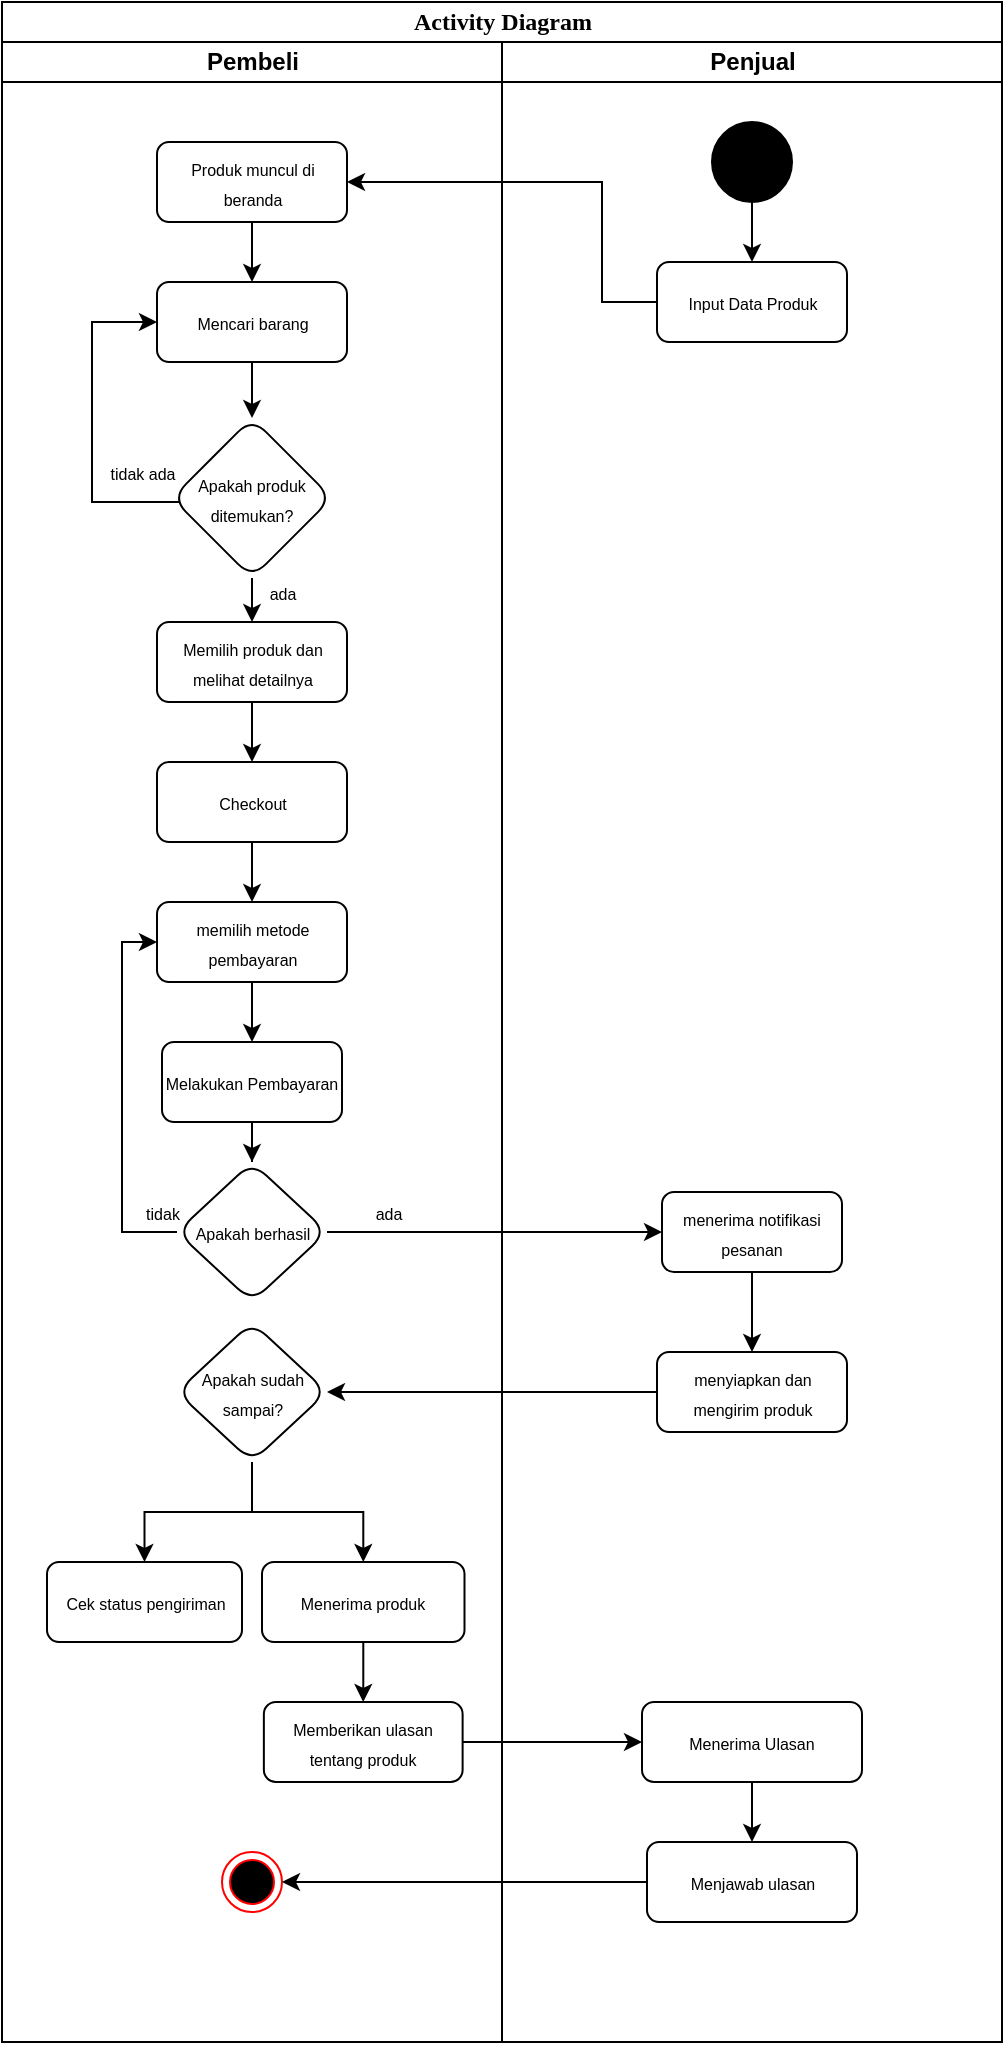 <mxfile version="26.0.15">
  <diagram name="Page-1" id="0783ab3e-0a74-02c8-0abd-f7b4e66b4bec">
    <mxGraphModel dx="2068" dy="984" grid="1" gridSize="10" guides="1" tooltips="1" connect="1" arrows="1" fold="1" page="1" pageScale="1" pageWidth="850" pageHeight="1100" background="none" math="0" shadow="0">
      <root>
        <mxCell id="0" />
        <mxCell id="1" parent="0" />
        <mxCell id="1c1d494c118603dd-1" value="Activity Diagram" style="swimlane;html=1;childLayout=stackLayout;startSize=20;rounded=0;shadow=0;comic=0;labelBackgroundColor=none;strokeWidth=1;fontFamily=Verdana;fontSize=12;align=center;" parent="1" vertex="1">
          <mxGeometry x="40" y="20" width="500" height="1020" as="geometry" />
        </mxCell>
        <mxCell id="j9S7m9VbnJjn6Bd4xAih-59" value="" style="edgeStyle=orthogonalEdgeStyle;rounded=0;orthogonalLoop=1;jettySize=auto;html=1;" edge="1" parent="1c1d494c118603dd-1" source="j9S7m9VbnJjn6Bd4xAih-56" target="j9S7m9VbnJjn6Bd4xAih-58">
          <mxGeometry relative="1" as="geometry" />
        </mxCell>
        <mxCell id="j9S7m9VbnJjn6Bd4xAih-69" value="" style="edgeStyle=orthogonalEdgeStyle;rounded=0;orthogonalLoop=1;jettySize=auto;html=1;" edge="1" parent="1c1d494c118603dd-1" source="j9S7m9VbnJjn6Bd4xAih-64" target="j9S7m9VbnJjn6Bd4xAih-68">
          <mxGeometry relative="1" as="geometry" />
        </mxCell>
        <mxCell id="1c1d494c118603dd-2" value="Pembeli" style="swimlane;html=1;startSize=20;" parent="1c1d494c118603dd-1" vertex="1">
          <mxGeometry y="20" width="250" height="1000" as="geometry" />
        </mxCell>
        <mxCell id="j9S7m9VbnJjn6Bd4xAih-37" value="" style="edgeStyle=orthogonalEdgeStyle;rounded=0;orthogonalLoop=1;jettySize=auto;html=1;" edge="1" parent="1c1d494c118603dd-2" source="j9S7m9VbnJjn6Bd4xAih-34" target="j9S7m9VbnJjn6Bd4xAih-36">
          <mxGeometry relative="1" as="geometry" />
        </mxCell>
        <mxCell id="j9S7m9VbnJjn6Bd4xAih-34" value="&lt;font style=&quot;font-size: 8px;&quot;&gt;Mencari barang&lt;/font&gt;" style="rounded=1;whiteSpace=wrap;html=1;" vertex="1" parent="1c1d494c118603dd-2">
          <mxGeometry x="77.5" y="120" width="95" height="40" as="geometry" />
        </mxCell>
        <mxCell id="j9S7m9VbnJjn6Bd4xAih-41" value="" style="edgeStyle=orthogonalEdgeStyle;rounded=0;orthogonalLoop=1;jettySize=auto;html=1;" edge="1" parent="1c1d494c118603dd-2" source="j9S7m9VbnJjn6Bd4xAih-36" target="j9S7m9VbnJjn6Bd4xAih-40">
          <mxGeometry relative="1" as="geometry" />
        </mxCell>
        <mxCell id="j9S7m9VbnJjn6Bd4xAih-43" value="" style="edgeStyle=orthogonalEdgeStyle;rounded=0;orthogonalLoop=1;jettySize=auto;html=1;entryX=0;entryY=0.5;entryDx=0;entryDy=0;exitX=0.049;exitY=0.507;exitDx=0;exitDy=0;exitPerimeter=0;" edge="1" parent="1c1d494c118603dd-2" source="j9S7m9VbnJjn6Bd4xAih-36" target="j9S7m9VbnJjn6Bd4xAih-34">
          <mxGeometry relative="1" as="geometry">
            <mxPoint x="76.848" y="266.838" as="sourcePoint" />
            <mxPoint x="40" y="179.99" as="targetPoint" />
            <Array as="points">
              <mxPoint x="89" y="230" />
              <mxPoint x="45" y="230" />
              <mxPoint x="45" y="140" />
            </Array>
          </mxGeometry>
        </mxCell>
        <mxCell id="j9S7m9VbnJjn6Bd4xAih-36" value="&lt;font style=&quot;font-size: 8px;&quot;&gt;Apakah produk ditemukan?&lt;/font&gt;" style="rhombus;whiteSpace=wrap;html=1;rounded=1;" vertex="1" parent="1c1d494c118603dd-2">
          <mxGeometry x="85" y="188" width="80" height="80" as="geometry" />
        </mxCell>
        <mxCell id="j9S7m9VbnJjn6Bd4xAih-49" value="" style="edgeStyle=orthogonalEdgeStyle;rounded=0;orthogonalLoop=1;jettySize=auto;html=1;entryX=0.5;entryY=0;entryDx=0;entryDy=0;" edge="1" parent="1c1d494c118603dd-2" source="j9S7m9VbnJjn6Bd4xAih-40" target="j9S7m9VbnJjn6Bd4xAih-50">
          <mxGeometry relative="1" as="geometry">
            <mxPoint x="125" y="370" as="targetPoint" />
          </mxGeometry>
        </mxCell>
        <mxCell id="j9S7m9VbnJjn6Bd4xAih-40" value="&lt;font style=&quot;font-size: 8px;&quot;&gt;&lt;span data-end=&quot;394&quot; data-start=&quot;354&quot;&gt;Memilih produk dan melihat detailnya&lt;/span&gt;&lt;/font&gt;" style="whiteSpace=wrap;html=1;rounded=1;" vertex="1" parent="1c1d494c118603dd-2">
          <mxGeometry x="77.5" y="290" width="95" height="40" as="geometry" />
        </mxCell>
        <mxCell id="j9S7m9VbnJjn6Bd4xAih-46" value="&lt;font style=&quot;font-size: 8px;&quot;&gt;tidak ada&lt;/font&gt;" style="text;html=1;align=center;verticalAlign=middle;resizable=0;points=[];autosize=1;strokeColor=none;fillColor=none;" vertex="1" parent="1c1d494c118603dd-2">
          <mxGeometry x="40" y="200" width="60" height="30" as="geometry" />
        </mxCell>
        <mxCell id="j9S7m9VbnJjn6Bd4xAih-47" value="&lt;font style=&quot;font-size: 8px;&quot;&gt;ada&lt;/font&gt;" style="text;html=1;align=center;verticalAlign=middle;resizable=0;points=[];autosize=1;strokeColor=none;fillColor=none;" vertex="1" parent="1c1d494c118603dd-2">
          <mxGeometry x="120" y="260" width="40" height="30" as="geometry" />
        </mxCell>
        <mxCell id="j9S7m9VbnJjn6Bd4xAih-53" value="" style="edgeStyle=orthogonalEdgeStyle;rounded=0;orthogonalLoop=1;jettySize=auto;html=1;" edge="1" parent="1c1d494c118603dd-2" source="j9S7m9VbnJjn6Bd4xAih-50" target="j9S7m9VbnJjn6Bd4xAih-52">
          <mxGeometry relative="1" as="geometry" />
        </mxCell>
        <mxCell id="j9S7m9VbnJjn6Bd4xAih-50" value="&lt;font style=&quot;font-size: 8px;&quot;&gt;Checkout&lt;/font&gt;" style="whiteSpace=wrap;html=1;rounded=1;" vertex="1" parent="1c1d494c118603dd-2">
          <mxGeometry x="77.5" y="360" width="95" height="40" as="geometry" />
        </mxCell>
        <mxCell id="j9S7m9VbnJjn6Bd4xAih-55" value="" style="edgeStyle=orthogonalEdgeStyle;rounded=0;orthogonalLoop=1;jettySize=auto;html=1;" edge="1" parent="1c1d494c118603dd-2" source="j9S7m9VbnJjn6Bd4xAih-52" target="j9S7m9VbnJjn6Bd4xAih-54">
          <mxGeometry relative="1" as="geometry" />
        </mxCell>
        <mxCell id="j9S7m9VbnJjn6Bd4xAih-52" value="&lt;font style=&quot;font-size: 8px;&quot;&gt;memilih metode pembayaran&lt;/font&gt;" style="rounded=1;whiteSpace=wrap;html=1;" vertex="1" parent="1c1d494c118603dd-2">
          <mxGeometry x="77.5" y="430" width="95" height="40" as="geometry" />
        </mxCell>
        <mxCell id="j9S7m9VbnJjn6Bd4xAih-57" value="" style="edgeStyle=orthogonalEdgeStyle;rounded=0;orthogonalLoop=1;jettySize=auto;html=1;" edge="1" parent="1c1d494c118603dd-2" source="j9S7m9VbnJjn6Bd4xAih-54" target="j9S7m9VbnJjn6Bd4xAih-56">
          <mxGeometry relative="1" as="geometry" />
        </mxCell>
        <mxCell id="j9S7m9VbnJjn6Bd4xAih-54" value="&lt;font style=&quot;font-size: 8px;&quot;&gt;Melakukan Pembayaran&lt;/font&gt;" style="whiteSpace=wrap;html=1;rounded=1;" vertex="1" parent="1c1d494c118603dd-2">
          <mxGeometry x="80" y="500" width="90" height="40" as="geometry" />
        </mxCell>
        <mxCell id="j9S7m9VbnJjn6Bd4xAih-61" value="" style="edgeStyle=orthogonalEdgeStyle;rounded=0;orthogonalLoop=1;jettySize=auto;html=1;entryX=0;entryY=0.5;entryDx=0;entryDy=0;" edge="1" parent="1c1d494c118603dd-2" source="j9S7m9VbnJjn6Bd4xAih-56" target="j9S7m9VbnJjn6Bd4xAih-52">
          <mxGeometry relative="1" as="geometry">
            <mxPoint x="80" y="530" as="targetPoint" />
            <Array as="points">
              <mxPoint x="60" y="595" />
              <mxPoint x="60" y="450" />
            </Array>
          </mxGeometry>
        </mxCell>
        <mxCell id="j9S7m9VbnJjn6Bd4xAih-56" value="&lt;font style=&quot;font-size: 8px;&quot;&gt;Apakah berhasil&lt;/font&gt;" style="rhombus;whiteSpace=wrap;html=1;rounded=1;" vertex="1" parent="1c1d494c118603dd-2">
          <mxGeometry x="87.5" y="560" width="75" height="70" as="geometry" />
        </mxCell>
        <mxCell id="j9S7m9VbnJjn6Bd4xAih-63" value="&lt;font style=&quot;font-size: 8px;&quot;&gt;ada&lt;/font&gt;" style="text;html=1;align=center;verticalAlign=middle;resizable=0;points=[];autosize=1;strokeColor=none;fillColor=none;" vertex="1" parent="1c1d494c118603dd-2">
          <mxGeometry x="172.5" y="570" width="40" height="30" as="geometry" />
        </mxCell>
        <mxCell id="j9S7m9VbnJjn6Bd4xAih-71" value="" style="edgeStyle=orthogonalEdgeStyle;rounded=0;orthogonalLoop=1;jettySize=auto;html=1;" edge="1" parent="1c1d494c118603dd-2" source="j9S7m9VbnJjn6Bd4xAih-68" target="j9S7m9VbnJjn6Bd4xAih-70">
          <mxGeometry relative="1" as="geometry" />
        </mxCell>
        <mxCell id="j9S7m9VbnJjn6Bd4xAih-73" value="" style="edgeStyle=orthogonalEdgeStyle;rounded=0;orthogonalLoop=1;jettySize=auto;html=1;" edge="1" parent="1c1d494c118603dd-2" source="j9S7m9VbnJjn6Bd4xAih-68" target="j9S7m9VbnJjn6Bd4xAih-72">
          <mxGeometry relative="1" as="geometry" />
        </mxCell>
        <mxCell id="j9S7m9VbnJjn6Bd4xAih-68" value="&lt;font style=&quot;font-size: 8px;&quot;&gt;Apakah sudah sampai?&lt;/font&gt;" style="rhombus;whiteSpace=wrap;html=1;rounded=1;" vertex="1" parent="1c1d494c118603dd-2">
          <mxGeometry x="87.5" y="640" width="75" height="70" as="geometry" />
        </mxCell>
        <mxCell id="j9S7m9VbnJjn6Bd4xAih-70" value="&lt;font style=&quot;font-size: 8px;&quot;&gt;Cek status pengiriman&lt;/font&gt;" style="whiteSpace=wrap;html=1;rounded=1;" vertex="1" parent="1c1d494c118603dd-2">
          <mxGeometry x="22.5" y="760" width="97.5" height="40" as="geometry" />
        </mxCell>
        <mxCell id="j9S7m9VbnJjn6Bd4xAih-82" value="" style="edgeStyle=orthogonalEdgeStyle;rounded=0;orthogonalLoop=1;jettySize=auto;html=1;" edge="1" parent="1c1d494c118603dd-2" source="j9S7m9VbnJjn6Bd4xAih-72" target="j9S7m9VbnJjn6Bd4xAih-81">
          <mxGeometry relative="1" as="geometry" />
        </mxCell>
        <mxCell id="j9S7m9VbnJjn6Bd4xAih-72" value="&lt;font style=&quot;font-size: 8px;&quot;&gt;Menerima produk&lt;/font&gt;" style="whiteSpace=wrap;html=1;rounded=1;" vertex="1" parent="1c1d494c118603dd-2">
          <mxGeometry x="130" y="760" width="101.25" height="40" as="geometry" />
        </mxCell>
        <mxCell id="j9S7m9VbnJjn6Bd4xAih-78" value="" style="edgeStyle=orthogonalEdgeStyle;rounded=0;orthogonalLoop=1;jettySize=auto;html=1;" edge="1" parent="1c1d494c118603dd-2" source="j9S7m9VbnJjn6Bd4xAih-76">
          <mxGeometry relative="1" as="geometry">
            <mxPoint x="125" y="120" as="targetPoint" />
          </mxGeometry>
        </mxCell>
        <mxCell id="j9S7m9VbnJjn6Bd4xAih-76" value="&lt;font style=&quot;font-size: 8px;&quot;&gt;Produk muncul di beranda&lt;/font&gt;" style="whiteSpace=wrap;html=1;rounded=1;" vertex="1" parent="1c1d494c118603dd-2">
          <mxGeometry x="77.5" y="50" width="95" height="40" as="geometry" />
        </mxCell>
        <mxCell id="j9S7m9VbnJjn6Bd4xAih-62" value="&lt;font style=&quot;font-size: 8px;&quot;&gt;tidak&lt;/font&gt;" style="text;html=1;align=center;verticalAlign=middle;resizable=0;points=[];autosize=1;strokeColor=none;fillColor=none;" vertex="1" parent="1c1d494c118603dd-2">
          <mxGeometry x="60" y="570" width="40" height="30" as="geometry" />
        </mxCell>
        <mxCell id="j9S7m9VbnJjn6Bd4xAih-81" value="&lt;font style=&quot;font-size: 8px;&quot;&gt;Memberikan ulasan tentang produk&lt;/font&gt;" style="whiteSpace=wrap;html=1;rounded=1;" vertex="1" parent="1c1d494c118603dd-2">
          <mxGeometry x="130.93" y="830" width="99.38" height="40" as="geometry" />
        </mxCell>
        <mxCell id="j9S7m9VbnJjn6Bd4xAih-89" value="" style="ellipse;html=1;shape=endState;fillColor=#000000;strokeColor=#ff0000;" vertex="1" parent="1c1d494c118603dd-2">
          <mxGeometry x="110" y="905" width="30" height="30" as="geometry" />
        </mxCell>
        <mxCell id="1c1d494c118603dd-3" value="Penjual" style="swimlane;html=1;startSize=20;" parent="1c1d494c118603dd-1" vertex="1">
          <mxGeometry x="250" y="20" width="250" height="1000" as="geometry" />
        </mxCell>
        <mxCell id="j9S7m9VbnJjn6Bd4xAih-65" value="" style="edgeStyle=orthogonalEdgeStyle;rounded=0;orthogonalLoop=1;jettySize=auto;html=1;" edge="1" parent="1c1d494c118603dd-3" source="j9S7m9VbnJjn6Bd4xAih-58" target="j9S7m9VbnJjn6Bd4xAih-64">
          <mxGeometry relative="1" as="geometry" />
        </mxCell>
        <mxCell id="j9S7m9VbnJjn6Bd4xAih-58" value="&lt;font style=&quot;font-size: 8px;&quot;&gt;menerima notifikasi pesanan&lt;/font&gt;" style="whiteSpace=wrap;html=1;rounded=1;" vertex="1" parent="1c1d494c118603dd-3">
          <mxGeometry x="80" y="575" width="90" height="40" as="geometry" />
        </mxCell>
        <mxCell id="j9S7m9VbnJjn6Bd4xAih-64" value="&lt;font style=&quot;font-size: 8px;&quot;&gt;menyiapkan dan mengirim produk&lt;/font&gt;" style="whiteSpace=wrap;html=1;rounded=1;" vertex="1" parent="1c1d494c118603dd-3">
          <mxGeometry x="77.5" y="655" width="95" height="40" as="geometry" />
        </mxCell>
        <mxCell id="j9S7m9VbnJjn6Bd4xAih-75" value="" style="edgeStyle=orthogonalEdgeStyle;rounded=0;orthogonalLoop=1;jettySize=auto;html=1;" edge="1" parent="1c1d494c118603dd-3" source="j9S7m9VbnJjn6Bd4xAih-31" target="j9S7m9VbnJjn6Bd4xAih-74">
          <mxGeometry relative="1" as="geometry" />
        </mxCell>
        <mxCell id="j9S7m9VbnJjn6Bd4xAih-31" value="" style="ellipse;whiteSpace=wrap;html=1;rounded=0;shadow=0;comic=0;labelBackgroundColor=none;strokeWidth=1;fillColor=#000000;fontFamily=Verdana;fontSize=12;align=center;" vertex="1" parent="1c1d494c118603dd-3">
          <mxGeometry x="105" y="40" width="40" height="40" as="geometry" />
        </mxCell>
        <mxCell id="j9S7m9VbnJjn6Bd4xAih-74" value="&lt;font style=&quot;font-size: 8px;&quot;&gt;Input Data Produk&lt;/font&gt;" style="rounded=1;whiteSpace=wrap;html=1;" vertex="1" parent="1c1d494c118603dd-3">
          <mxGeometry x="77.5" y="110" width="95" height="40" as="geometry" />
        </mxCell>
        <mxCell id="j9S7m9VbnJjn6Bd4xAih-86" value="" style="edgeStyle=orthogonalEdgeStyle;rounded=0;orthogonalLoop=1;jettySize=auto;html=1;" edge="1" parent="1c1d494c118603dd-3" source="j9S7m9VbnJjn6Bd4xAih-83" target="j9S7m9VbnJjn6Bd4xAih-85">
          <mxGeometry relative="1" as="geometry" />
        </mxCell>
        <mxCell id="j9S7m9VbnJjn6Bd4xAih-83" value="&lt;font style=&quot;font-size: 8px;&quot;&gt;Menerima Ulasan&lt;/font&gt;" style="whiteSpace=wrap;html=1;rounded=1;" vertex="1" parent="1c1d494c118603dd-3">
          <mxGeometry x="70" y="830" width="110" height="40" as="geometry" />
        </mxCell>
        <mxCell id="j9S7m9VbnJjn6Bd4xAih-85" value="&lt;font style=&quot;font-size: 8px;&quot;&gt;Menjawab ulasan&lt;/font&gt;" style="whiteSpace=wrap;html=1;rounded=1;" vertex="1" parent="1c1d494c118603dd-3">
          <mxGeometry x="72.5" y="900" width="105" height="40" as="geometry" />
        </mxCell>
        <mxCell id="j9S7m9VbnJjn6Bd4xAih-77" value="" style="edgeStyle=orthogonalEdgeStyle;rounded=0;orthogonalLoop=1;jettySize=auto;html=1;" edge="1" parent="1c1d494c118603dd-1" source="j9S7m9VbnJjn6Bd4xAih-74" target="j9S7m9VbnJjn6Bd4xAih-76">
          <mxGeometry relative="1" as="geometry">
            <Array as="points">
              <mxPoint x="300" y="150" />
              <mxPoint x="300" y="90" />
            </Array>
          </mxGeometry>
        </mxCell>
        <mxCell id="j9S7m9VbnJjn6Bd4xAih-84" value="" style="edgeStyle=orthogonalEdgeStyle;rounded=0;orthogonalLoop=1;jettySize=auto;html=1;" edge="1" parent="1c1d494c118603dd-1" source="j9S7m9VbnJjn6Bd4xAih-81" target="j9S7m9VbnJjn6Bd4xAih-83">
          <mxGeometry relative="1" as="geometry" />
        </mxCell>
        <mxCell id="j9S7m9VbnJjn6Bd4xAih-90" value="" style="edgeStyle=orthogonalEdgeStyle;rounded=0;orthogonalLoop=1;jettySize=auto;html=1;" edge="1" parent="1c1d494c118603dd-1" source="j9S7m9VbnJjn6Bd4xAih-85" target="j9S7m9VbnJjn6Bd4xAih-89">
          <mxGeometry relative="1" as="geometry" />
        </mxCell>
      </root>
    </mxGraphModel>
  </diagram>
</mxfile>
